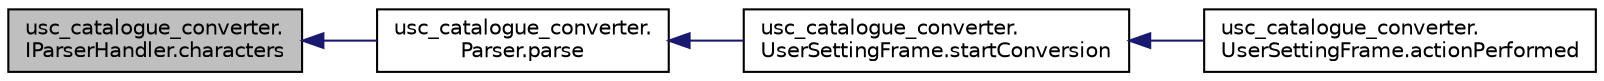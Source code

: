digraph "usc_catalogue_converter.IParserHandler.characters"
{
  edge [fontname="Helvetica",fontsize="10",labelfontname="Helvetica",labelfontsize="10"];
  node [fontname="Helvetica",fontsize="10",shape=record];
  rankdir="LR";
  Node1 [label="usc_catalogue_converter.\lIParserHandler.characters",height=0.2,width=0.4,color="black", fillcolor="grey75", style="filled", fontcolor="black"];
  Node1 -> Node2 [dir="back",color="midnightblue",fontsize="10",style="solid",fontname="Helvetica"];
  Node2 [label="usc_catalogue_converter.\lParser.parse",height=0.2,width=0.4,color="black", fillcolor="white", style="filled",URL="$db/db8/classusc__catalogue__converter_1_1_parser.html#a470c90a698aa265418dda603d930ef13"];
  Node2 -> Node3 [dir="back",color="midnightblue",fontsize="10",style="solid",fontname="Helvetica"];
  Node3 [label="usc_catalogue_converter.\lUserSettingFrame.startConversion",height=0.2,width=0.4,color="black", fillcolor="white", style="filled",URL="$d4/dd8/classusc__catalogue__converter_1_1_user_setting_frame.html#aab418e562314bd98c4cd5cd18805ba03"];
  Node3 -> Node4 [dir="back",color="midnightblue",fontsize="10",style="solid",fontname="Helvetica"];
  Node4 [label="usc_catalogue_converter.\lUserSettingFrame.actionPerformed",height=0.2,width=0.4,color="black", fillcolor="white", style="filled",URL="$d4/dd8/classusc__catalogue__converter_1_1_user_setting_frame.html#a57130353766afa50b1f9b0cb377d7442"];
}
